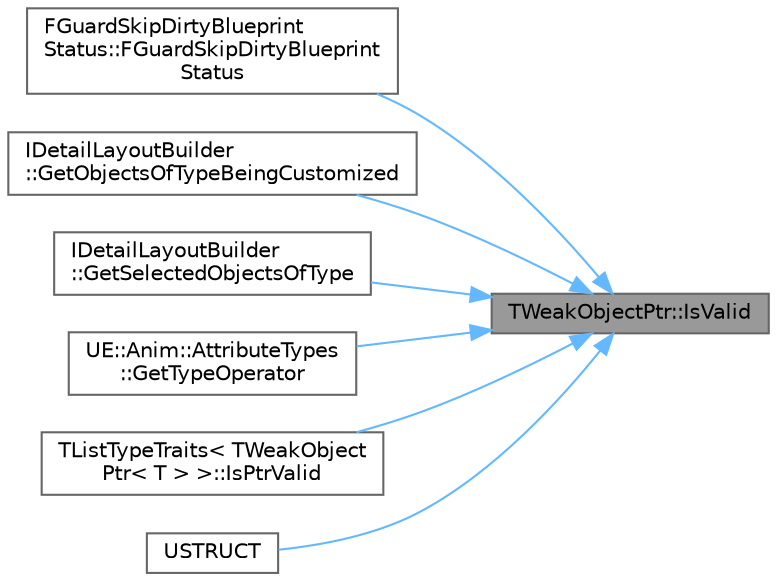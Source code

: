 digraph "TWeakObjectPtr::IsValid"
{
 // INTERACTIVE_SVG=YES
 // LATEX_PDF_SIZE
  bgcolor="transparent";
  edge [fontname=Helvetica,fontsize=10,labelfontname=Helvetica,labelfontsize=10];
  node [fontname=Helvetica,fontsize=10,shape=box,height=0.2,width=0.4];
  rankdir="RL";
  Node1 [id="Node000001",label="TWeakObjectPtr::IsValid",height=0.2,width=0.4,color="gray40", fillcolor="grey60", style="filled", fontcolor="black",tooltip="Test if this points to a live UObject."];
  Node1 -> Node2 [id="edge1_Node000001_Node000002",dir="back",color="steelblue1",style="solid",tooltip=" "];
  Node2 [id="Node000002",label="FGuardSkipDirtyBlueprint\lStatus::FGuardSkipDirtyBlueprint\lStatus",height=0.2,width=0.4,color="grey40", fillcolor="white", style="filled",URL="$d6/d22/structFGuardSkipDirtyBlueprintStatus.html#abcdf2c087738e6147f6abf2b0137b709",tooltip=" "];
  Node1 -> Node3 [id="edge2_Node000001_Node000003",dir="back",color="steelblue1",style="solid",tooltip=" "];
  Node3 [id="Node000003",label="IDetailLayoutBuilder\l::GetObjectsOfTypeBeingCustomized",height=0.2,width=0.4,color="grey40", fillcolor="white", style="filled",URL="$d7/de5/classIDetailLayoutBuilder.html#a746c8686c04f0f1ce4d31783f6d3c68d",tooltip="Gets the current object(s) being customized by this builder of ObjectType."];
  Node1 -> Node4 [id="edge3_Node000001_Node000004",dir="back",color="steelblue1",style="solid",tooltip=" "];
  Node4 [id="Node000004",label="IDetailLayoutBuilder\l::GetSelectedObjectsOfType",height=0.2,width=0.4,color="grey40", fillcolor="white", style="filled",URL="$d7/de5/classIDetailLayoutBuilder.html#a4f99a4feb15f5334ec6b59b7774be28c",tooltip="Get the root objects (of ObjectType) observed by this layout."];
  Node1 -> Node5 [id="edge4_Node000001_Node000005",dir="back",color="steelblue1",style="solid",tooltip=" "];
  Node5 [id="Node000005",label="UE::Anim::AttributeTypes\l::GetTypeOperator",height=0.2,width=0.4,color="grey40", fillcolor="white", style="filled",URL="$df/d0f/structUE_1_1Anim_1_1AttributeTypes.html#a0257e0183e4102b6d8869d22430cf385",tooltip="Returns the blend operator for the provided type, asserts when the type is not registered."];
  Node1 -> Node6 [id="edge5_Node000001_Node000006",dir="back",color="steelblue1",style="solid",tooltip=" "];
  Node6 [id="Node000006",label="TListTypeTraits\< TWeakObject\lPtr\< T \> \>::IsPtrValid",height=0.2,width=0.4,color="grey40", fillcolor="white", style="filled",URL="$d2/d2f/structTListTypeTraits_3_01TWeakObjectPtr_3_01T_01_4_01_4.html#addecf2f7ed240028a08b1be66f8b9c56",tooltip=" "];
  Node1 -> Node7 [id="edge6_Node000001_Node000007",dir="back",color="steelblue1",style="solid",tooltip=" "];
  Node7 [id="Node000007",label="USTRUCT",height=0.2,width=0.4,color="grey40", fillcolor="white", style="filled",URL="$d6/d1a/EngineBaseTypes_8h.html#aaf32f2c0456558339cdc3f0fa54e449a",tooltip="Determines which ticking group a tick function belongs to."];
}
